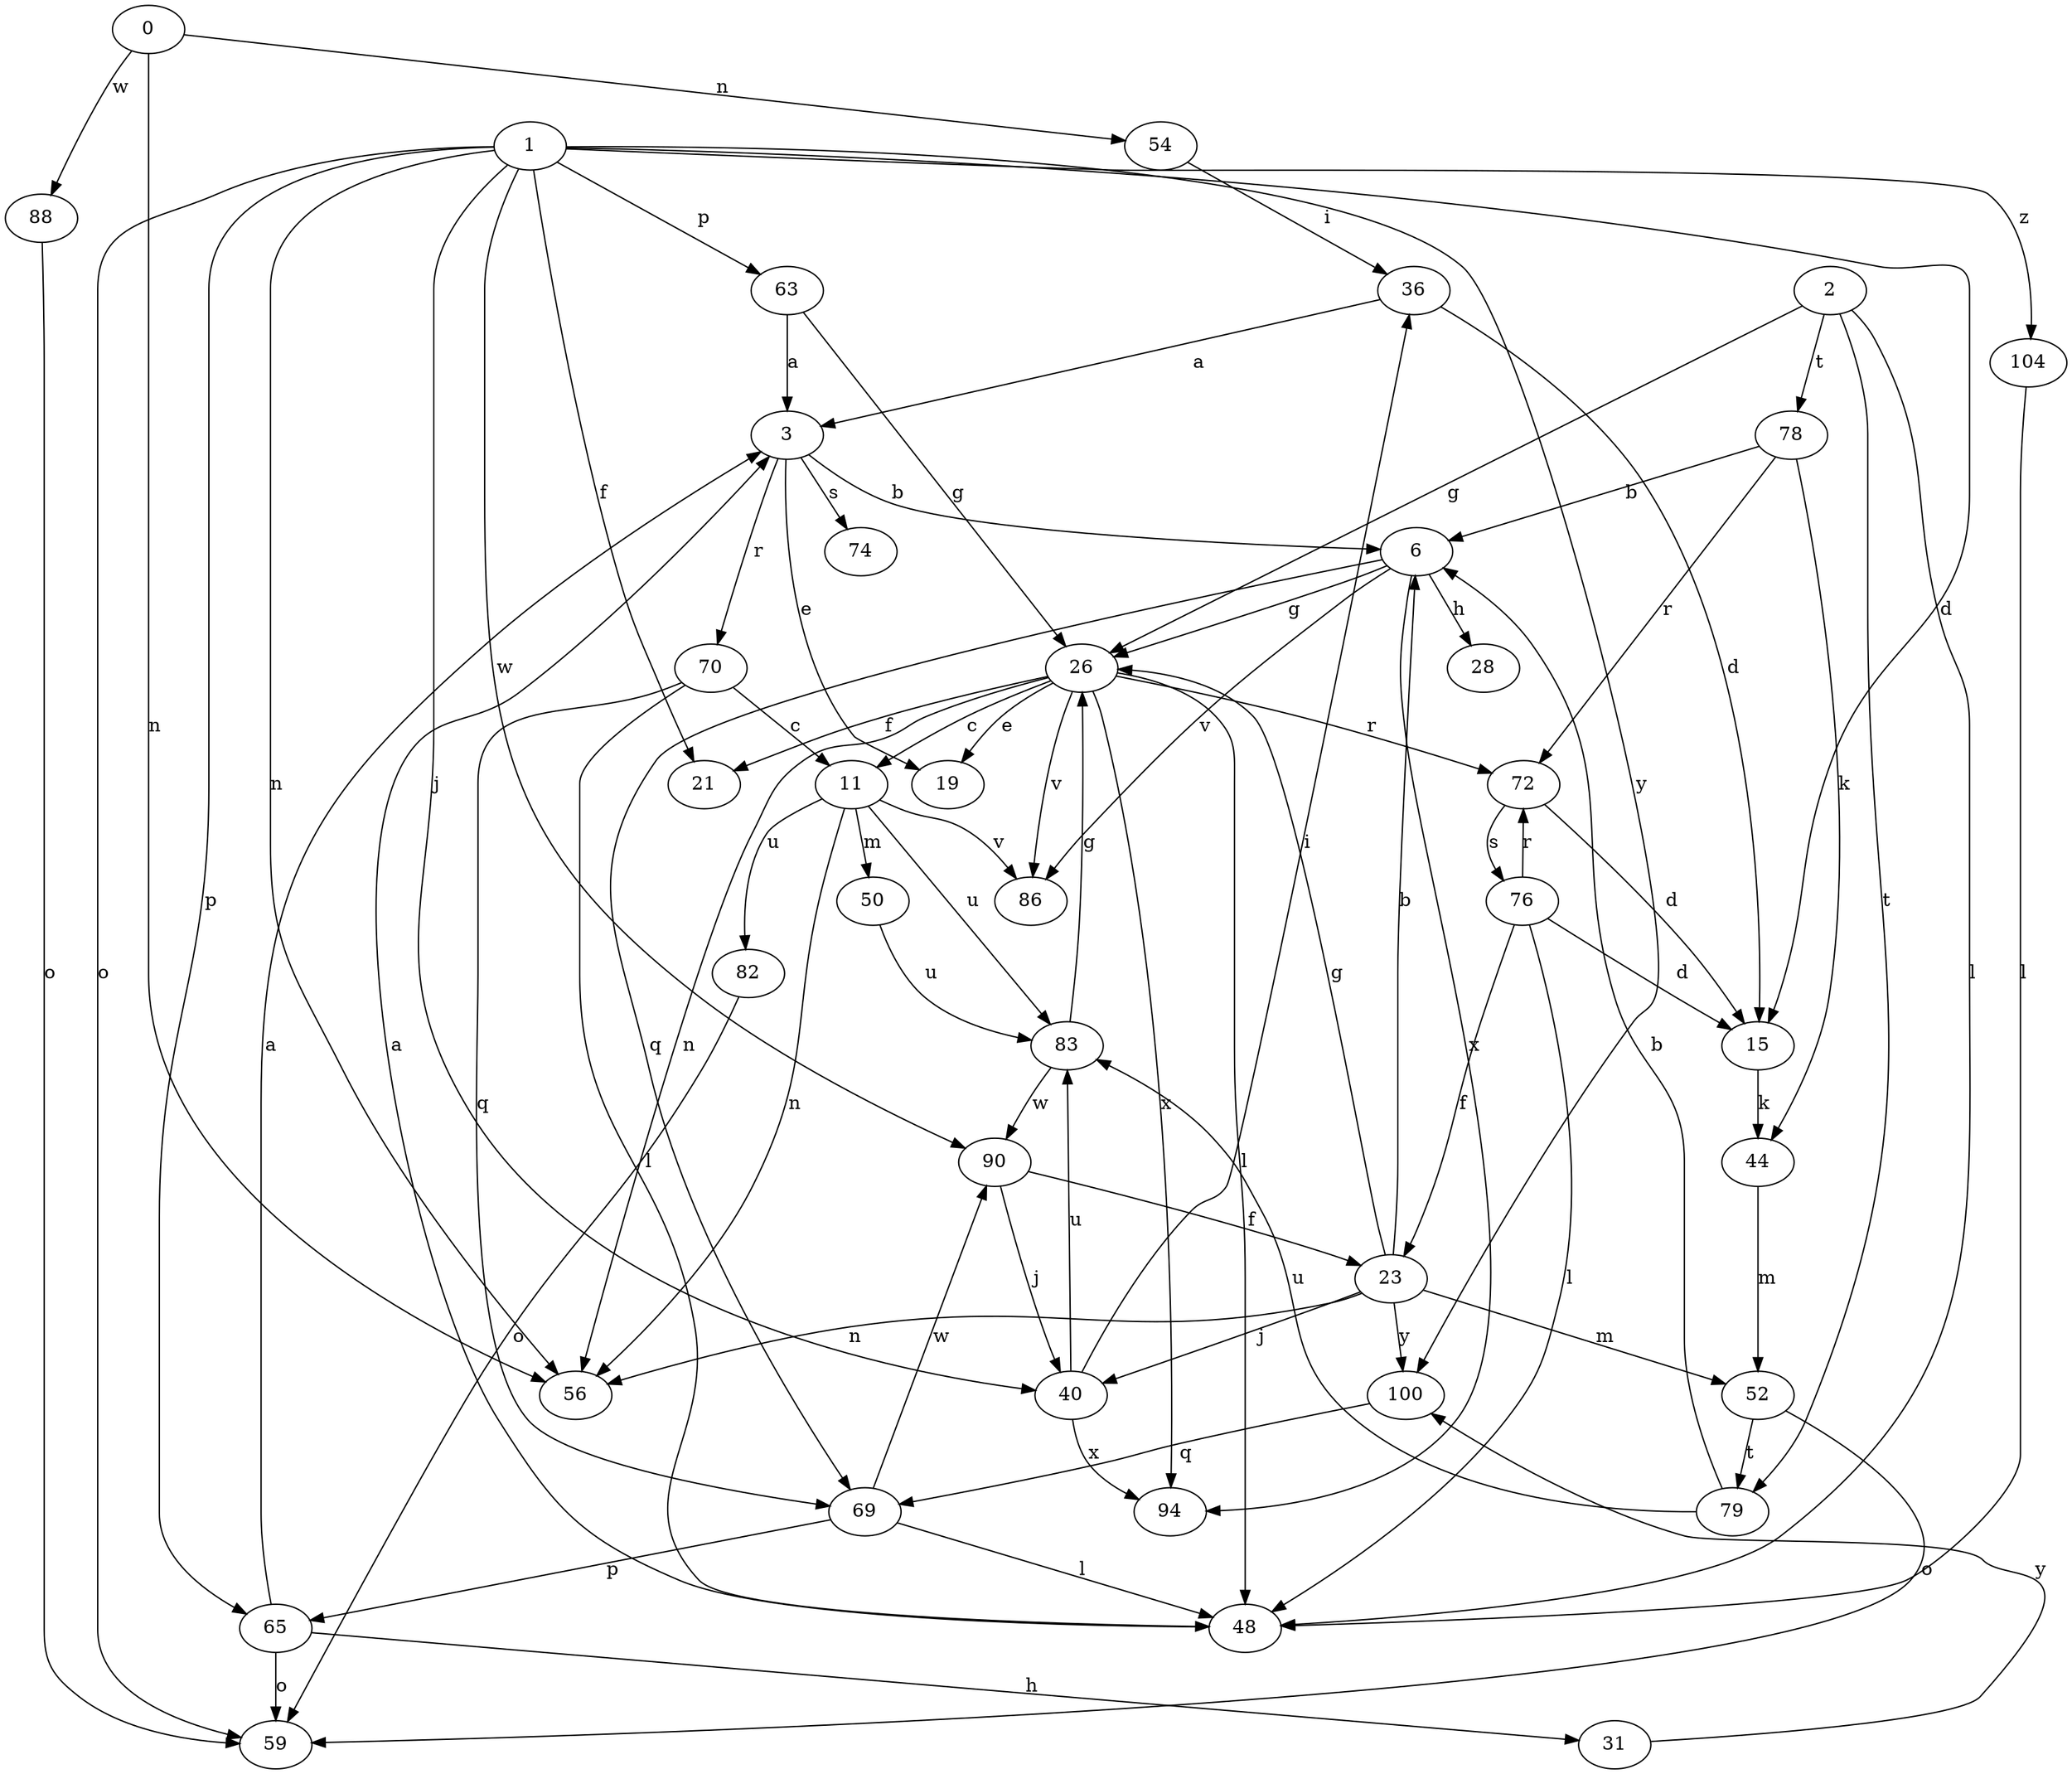 strict digraph  {
0;
1;
2;
3;
6;
11;
15;
19;
21;
23;
26;
28;
31;
36;
40;
44;
48;
50;
52;
54;
56;
59;
63;
65;
69;
70;
72;
74;
76;
78;
79;
82;
83;
86;
88;
90;
94;
100;
104;
0 -> 54  [label=n];
0 -> 56  [label=n];
0 -> 88  [label=w];
1 -> 15  [label=d];
1 -> 21  [label=f];
1 -> 40  [label=j];
1 -> 56  [label=n];
1 -> 59  [label=o];
1 -> 63  [label=p];
1 -> 65  [label=p];
1 -> 90  [label=w];
1 -> 100  [label=y];
1 -> 104  [label=z];
2 -> 26  [label=g];
2 -> 48  [label=l];
2 -> 78  [label=t];
2 -> 79  [label=t];
3 -> 6  [label=b];
3 -> 19  [label=e];
3 -> 70  [label=r];
3 -> 74  [label=s];
6 -> 26  [label=g];
6 -> 28  [label=h];
6 -> 69  [label=q];
6 -> 86  [label=v];
6 -> 94  [label=x];
11 -> 50  [label=m];
11 -> 56  [label=n];
11 -> 82  [label=u];
11 -> 83  [label=u];
11 -> 86  [label=v];
15 -> 44  [label=k];
23 -> 6  [label=b];
23 -> 26  [label=g];
23 -> 40  [label=j];
23 -> 52  [label=m];
23 -> 56  [label=n];
23 -> 100  [label=y];
26 -> 11  [label=c];
26 -> 19  [label=e];
26 -> 21  [label=f];
26 -> 48  [label=l];
26 -> 56  [label=n];
26 -> 72  [label=r];
26 -> 86  [label=v];
26 -> 94  [label=x];
31 -> 100  [label=y];
36 -> 3  [label=a];
36 -> 15  [label=d];
40 -> 36  [label=i];
40 -> 83  [label=u];
40 -> 94  [label=x];
44 -> 52  [label=m];
48 -> 3  [label=a];
50 -> 83  [label=u];
52 -> 59  [label=o];
52 -> 79  [label=t];
54 -> 36  [label=i];
63 -> 3  [label=a];
63 -> 26  [label=g];
65 -> 3  [label=a];
65 -> 31  [label=h];
65 -> 59  [label=o];
69 -> 48  [label=l];
69 -> 65  [label=p];
69 -> 90  [label=w];
70 -> 11  [label=c];
70 -> 48  [label=l];
70 -> 69  [label=q];
72 -> 15  [label=d];
72 -> 76  [label=s];
76 -> 15  [label=d];
76 -> 23  [label=f];
76 -> 48  [label=l];
76 -> 72  [label=r];
78 -> 6  [label=b];
78 -> 44  [label=k];
78 -> 72  [label=r];
79 -> 6  [label=b];
79 -> 83  [label=u];
82 -> 59  [label=o];
83 -> 26  [label=g];
83 -> 90  [label=w];
88 -> 59  [label=o];
90 -> 23  [label=f];
90 -> 40  [label=j];
100 -> 69  [label=q];
104 -> 48  [label=l];
}
